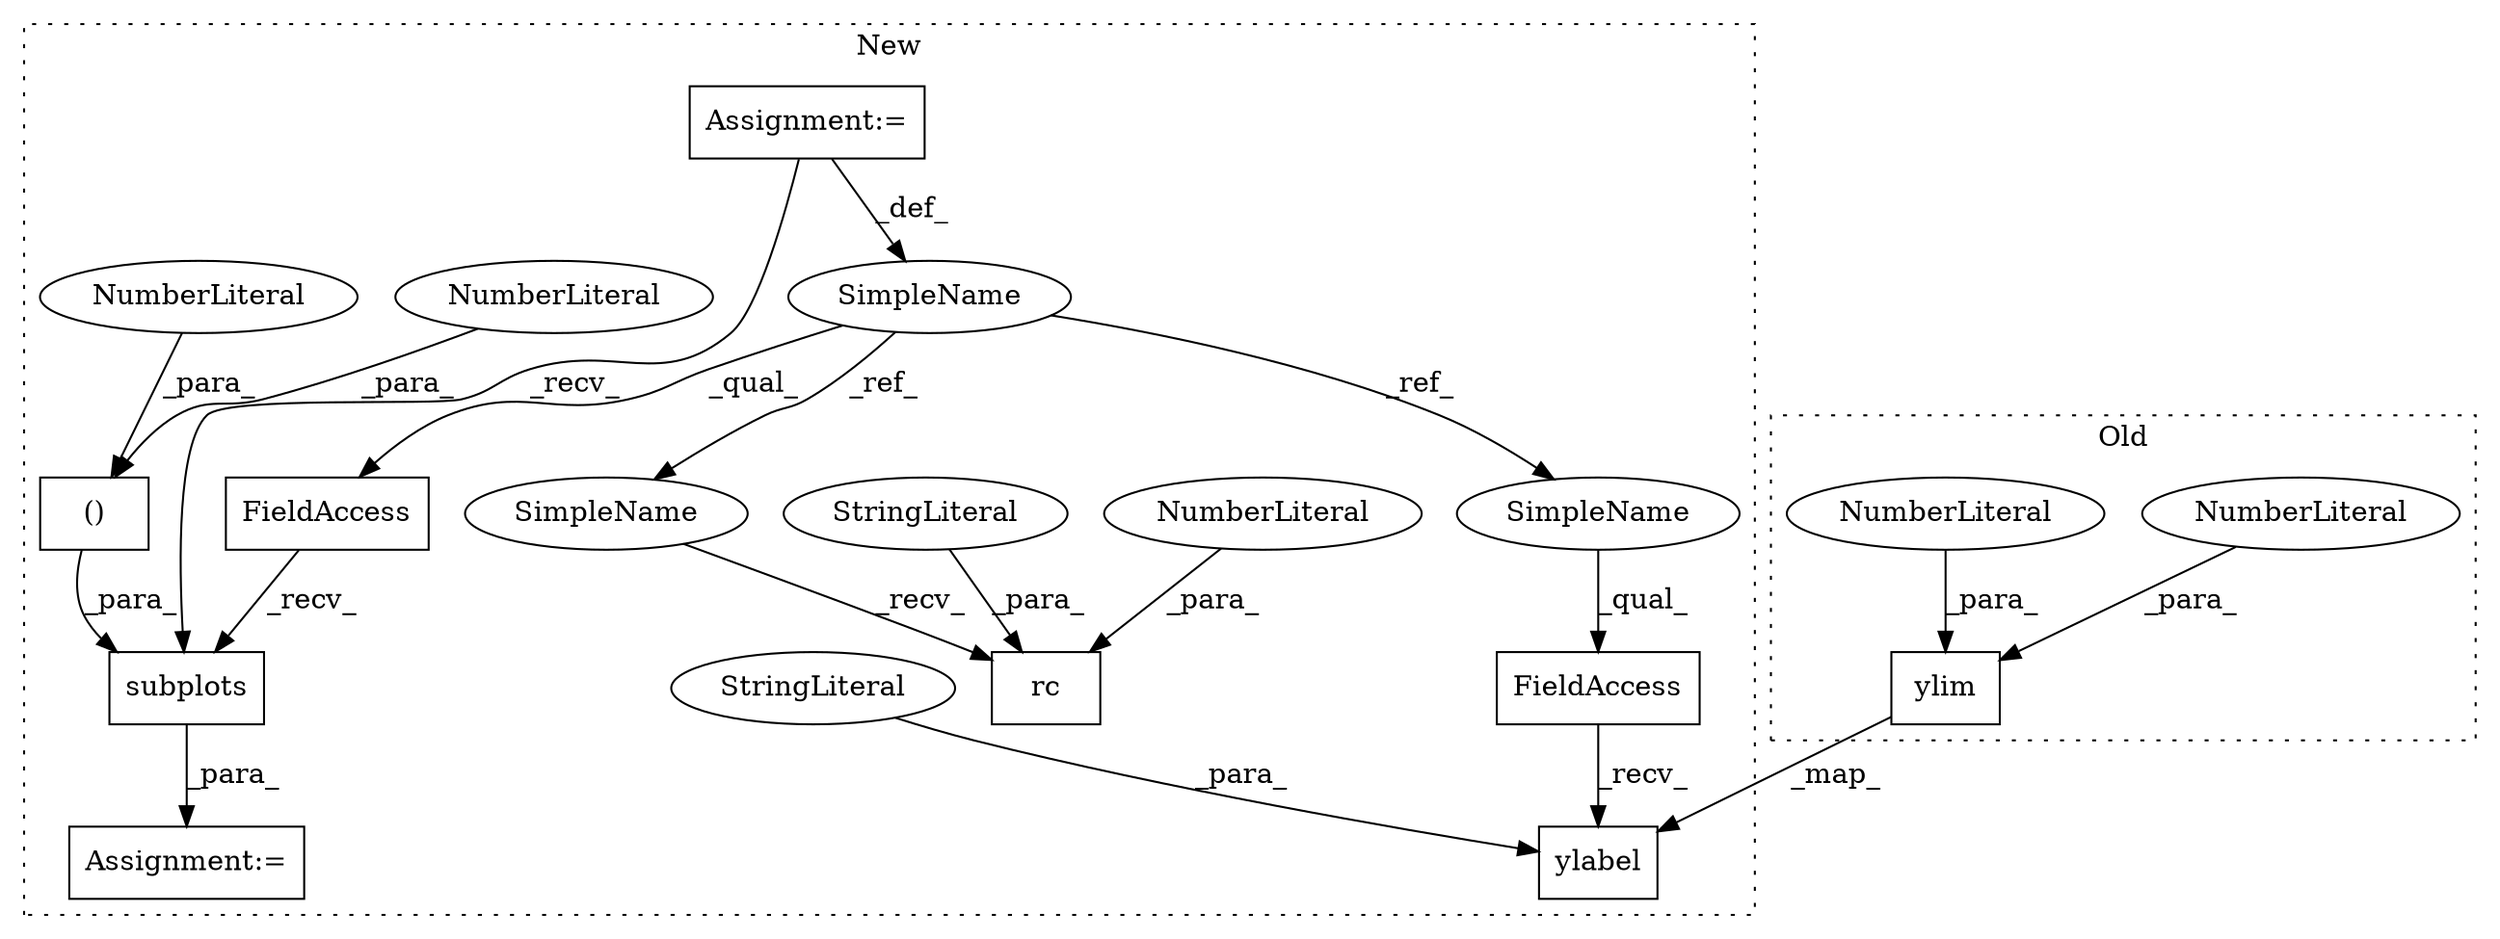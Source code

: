 digraph G {
subgraph cluster0 {
1 [label="ylim" a="32" s="760,770" l="5,1" shape="box"];
3 [label="NumberLiteral" a="34" s="765" l="1" shape="ellipse"];
4 [label="NumberLiteral" a="34" s="767" l="3" shape="ellipse"];
label = "Old";
style="dotted";
}
subgraph cluster1 {
2 [label="ylabel" a="32" s="1008,1034" l="7,1" shape="box"];
5 [label="FieldAccess" a="22" s="990" l="17" shape="box"];
6 [label="SimpleName" a="42" s="234" l="10" shape="ellipse"];
7 [label="FieldAccess" a="22" s="551" l="17" shape="box"];
8 [label="rc" a="32" s="323,334" l="3,1" shape="box"];
9 [label="NumberLiteral" a="34" s="333" l="1" shape="ellipse"];
10 [label="subplots" a="32" s="569,601" l="14,2" shape="box"];
11 [label="()" a="106" s="583" l="18" shape="box"];
12 [label="NumberLiteral" a="34" s="583" l="1" shape="ellipse"];
13 [label="NumberLiteral" a="34" s="597" l="4" shape="ellipse"];
14 [label="Assignment:=" a="7" s="549" l="2" shape="box"];
15 [label="StringLiteral" a="45" s="1015" l="19" shape="ellipse"];
16 [label="StringLiteral" a="45" s="326" l="6" shape="ellipse"];
17 [label="Assignment:=" a="7" s="234" l="10" shape="box"];
18 [label="SimpleName" a="42" s="990" l="10" shape="ellipse"];
19 [label="SimpleName" a="42" s="312" l="10" shape="ellipse"];
label = "New";
style="dotted";
}
1 -> 2 [label="_map_"];
3 -> 1 [label="_para_"];
4 -> 1 [label="_para_"];
5 -> 2 [label="_recv_"];
6 -> 18 [label="_ref_"];
6 -> 19 [label="_ref_"];
6 -> 7 [label="_qual_"];
7 -> 10 [label="_recv_"];
9 -> 8 [label="_para_"];
10 -> 14 [label="_para_"];
11 -> 10 [label="_para_"];
12 -> 11 [label="_para_"];
13 -> 11 [label="_para_"];
15 -> 2 [label="_para_"];
16 -> 8 [label="_para_"];
17 -> 6 [label="_def_"];
17 -> 10 [label="_recv_"];
18 -> 5 [label="_qual_"];
19 -> 8 [label="_recv_"];
}